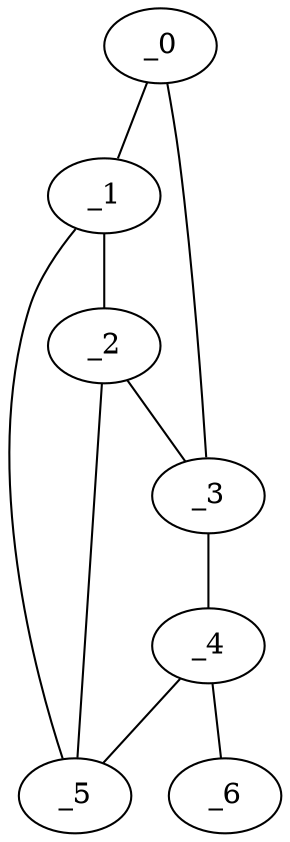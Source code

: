 graph EP1_0084 {
	_0	 [x="2.29431",
		y="2.88229"];
	_1	 [x="2.4263",
		y="0.567844"];
	_0 -- _1;
	_3	 [x="0.669262",
		y="2.36152"];
	_0 -- _3;
	_2	 [x="0.592865",
		y="0.76215"];
	_1 -- _2;
	_5	 [x="1.38562",
		y="1.47821"];
	_1 -- _5;
	_2 -- _3;
	_2 -- _5;
	_4	 [x="0.6",
		y="1.74"];
	_3 -- _4;
	_4 -- _5;
	_6	 [x="2.91129",
		y="1.26288"];
	_4 -- _6;
}
